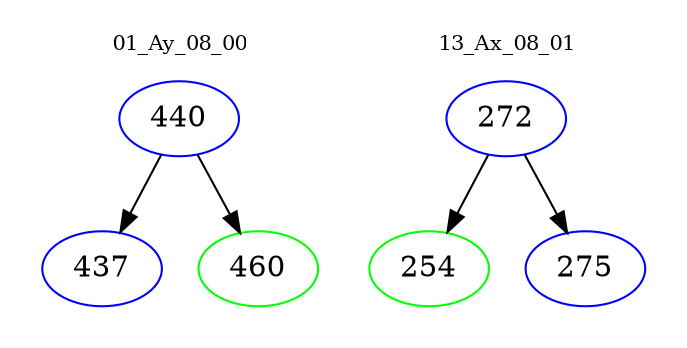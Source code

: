 digraph{
subgraph cluster_0 {
color = white
label = "01_Ay_08_00";
fontsize=10;
T0_440 [label="440", color="blue"]
T0_440 -> T0_437 [color="black"]
T0_437 [label="437", color="blue"]
T0_440 -> T0_460 [color="black"]
T0_460 [label="460", color="green"]
}
subgraph cluster_1 {
color = white
label = "13_Ax_08_01";
fontsize=10;
T1_272 [label="272", color="blue"]
T1_272 -> T1_254 [color="black"]
T1_254 [label="254", color="green"]
T1_272 -> T1_275 [color="black"]
T1_275 [label="275", color="blue"]
}
}
